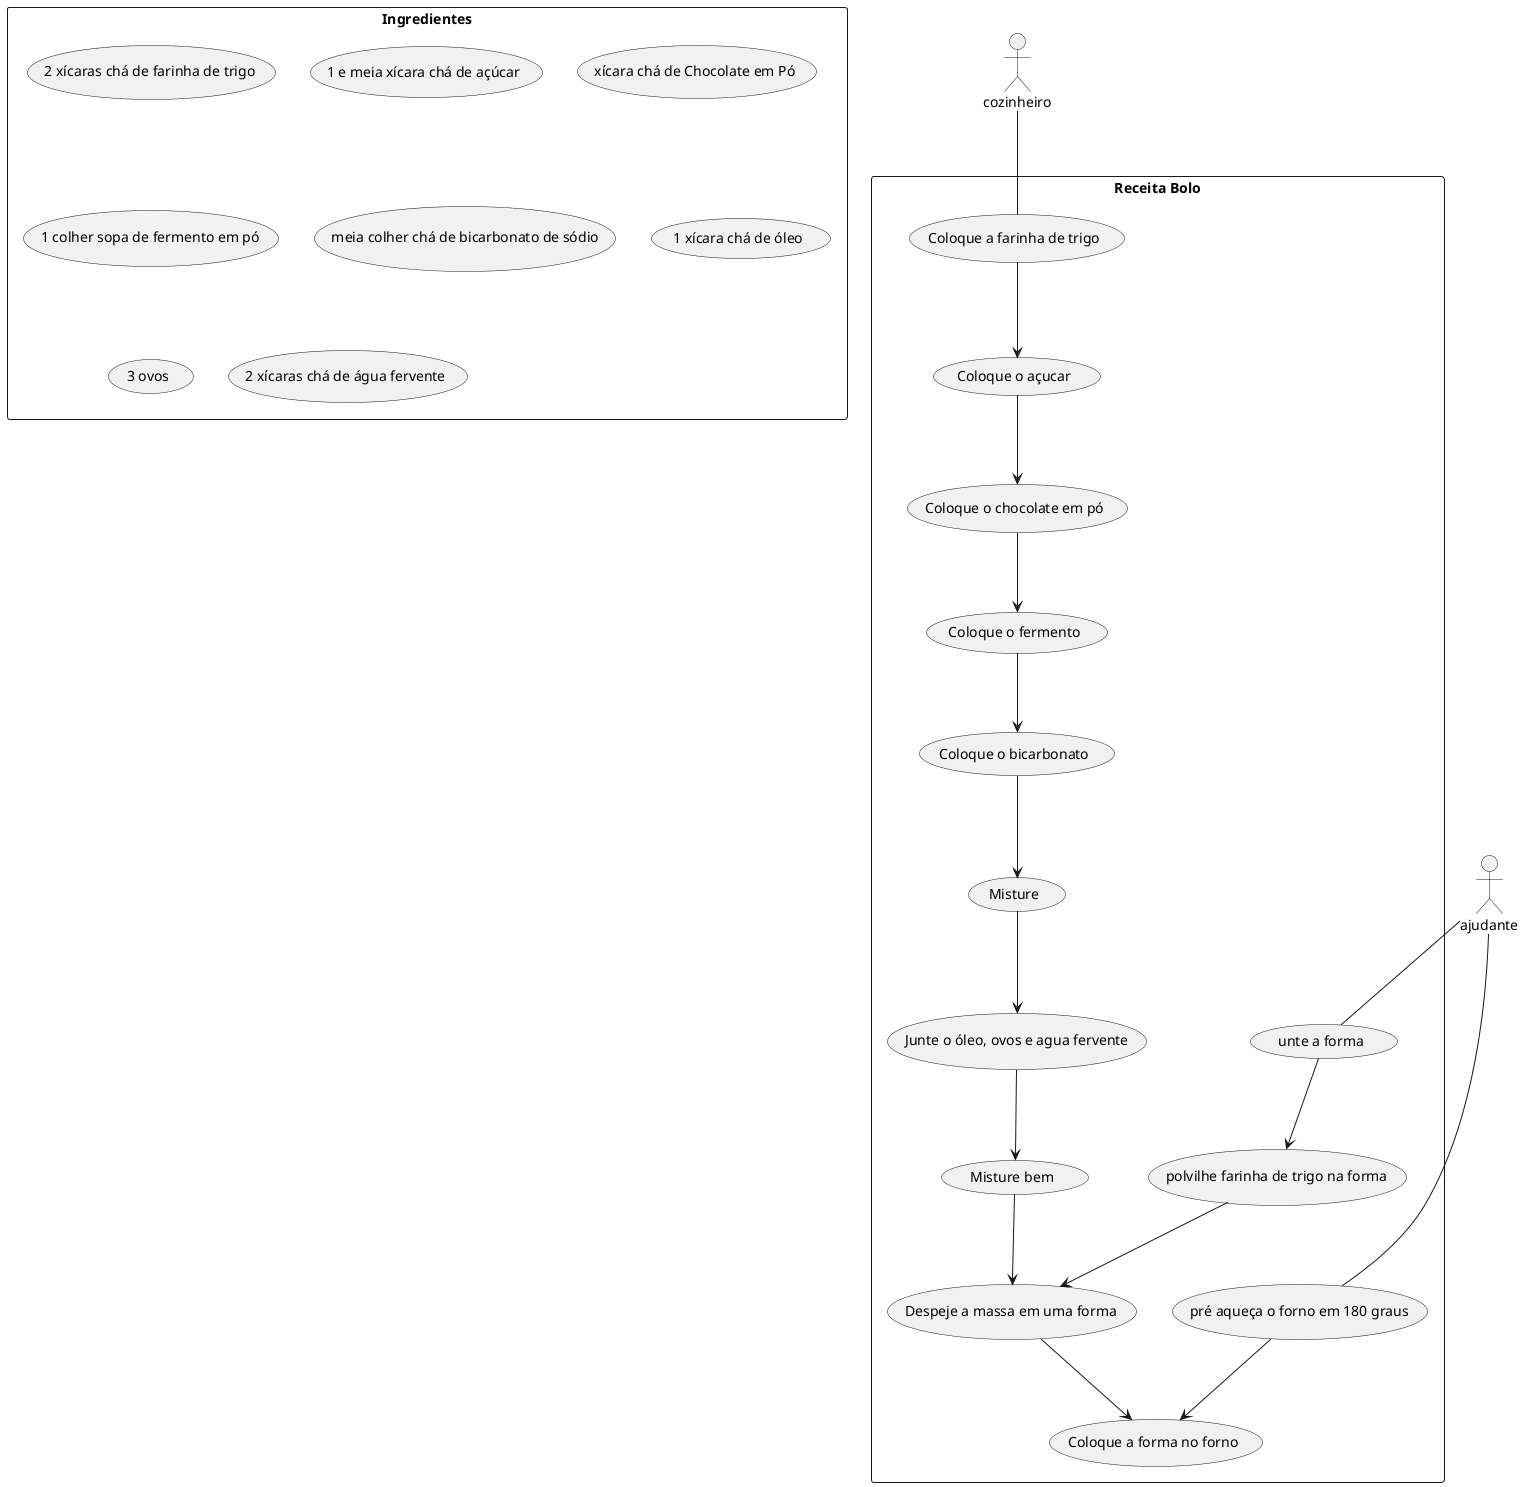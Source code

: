 @startuml "Receita Bolo Chocolate"



actor cozinheiro
actor ajudante


rectangle "Receita Bolo"{
    cozinheiro -- (Coloque a farinha de trigo) : " "
    (Coloque a farinha de trigo) --> (Coloque o açucar) : " "

    (Coloque o açucar) --> (Coloque o chocolate em pó) : " "

    (Coloque o chocolate em pó) --> (Coloque o fermento) : " "
    (Coloque o fermento) --> (Coloque o bicarbonato) : " "
    (Coloque o bicarbonato) --> (Misture) : " "
    (Misture) --> (Junte o óleo, ovos e agua fervente) : " "
    (Junte o óleo, ovos e agua fervente) --> (Misture bem) : " "
    (Misture bem) --> (Despeje a massa em uma forma) : " "

    ajudante -- (unte a forma) : " "
    (unte a forma) --> (polvilhe farinha de trigo na forma) : " "
    (polvilhe farinha de trigo na forma) --> (Despeje a massa em uma forma) : " "

    ajudante -- (pré aqueça o forno em 180 graus) : " "

    (Despeje a massa em uma forma) --> (Coloque a forma no forno) : " "
    (pré aqueça o forno em 180 graus) --> (Coloque a forma no forno) : " "

    
        
}


rectangle "Ingredientes" {
    
    
    (2 xícaras chá de farinha de trigo)
    (1 e meia xícara chá de açúcar)
    (xícara chá de Chocolate em Pó)
    (1 colher sopa de fermento em pó)
    (meia colher chá de bicarbonato de sódio)
    (1 xícara chá de óleo)
    (3 ovos)
    (2 xícaras chá de água fervente)
    
    }

 


@enduml